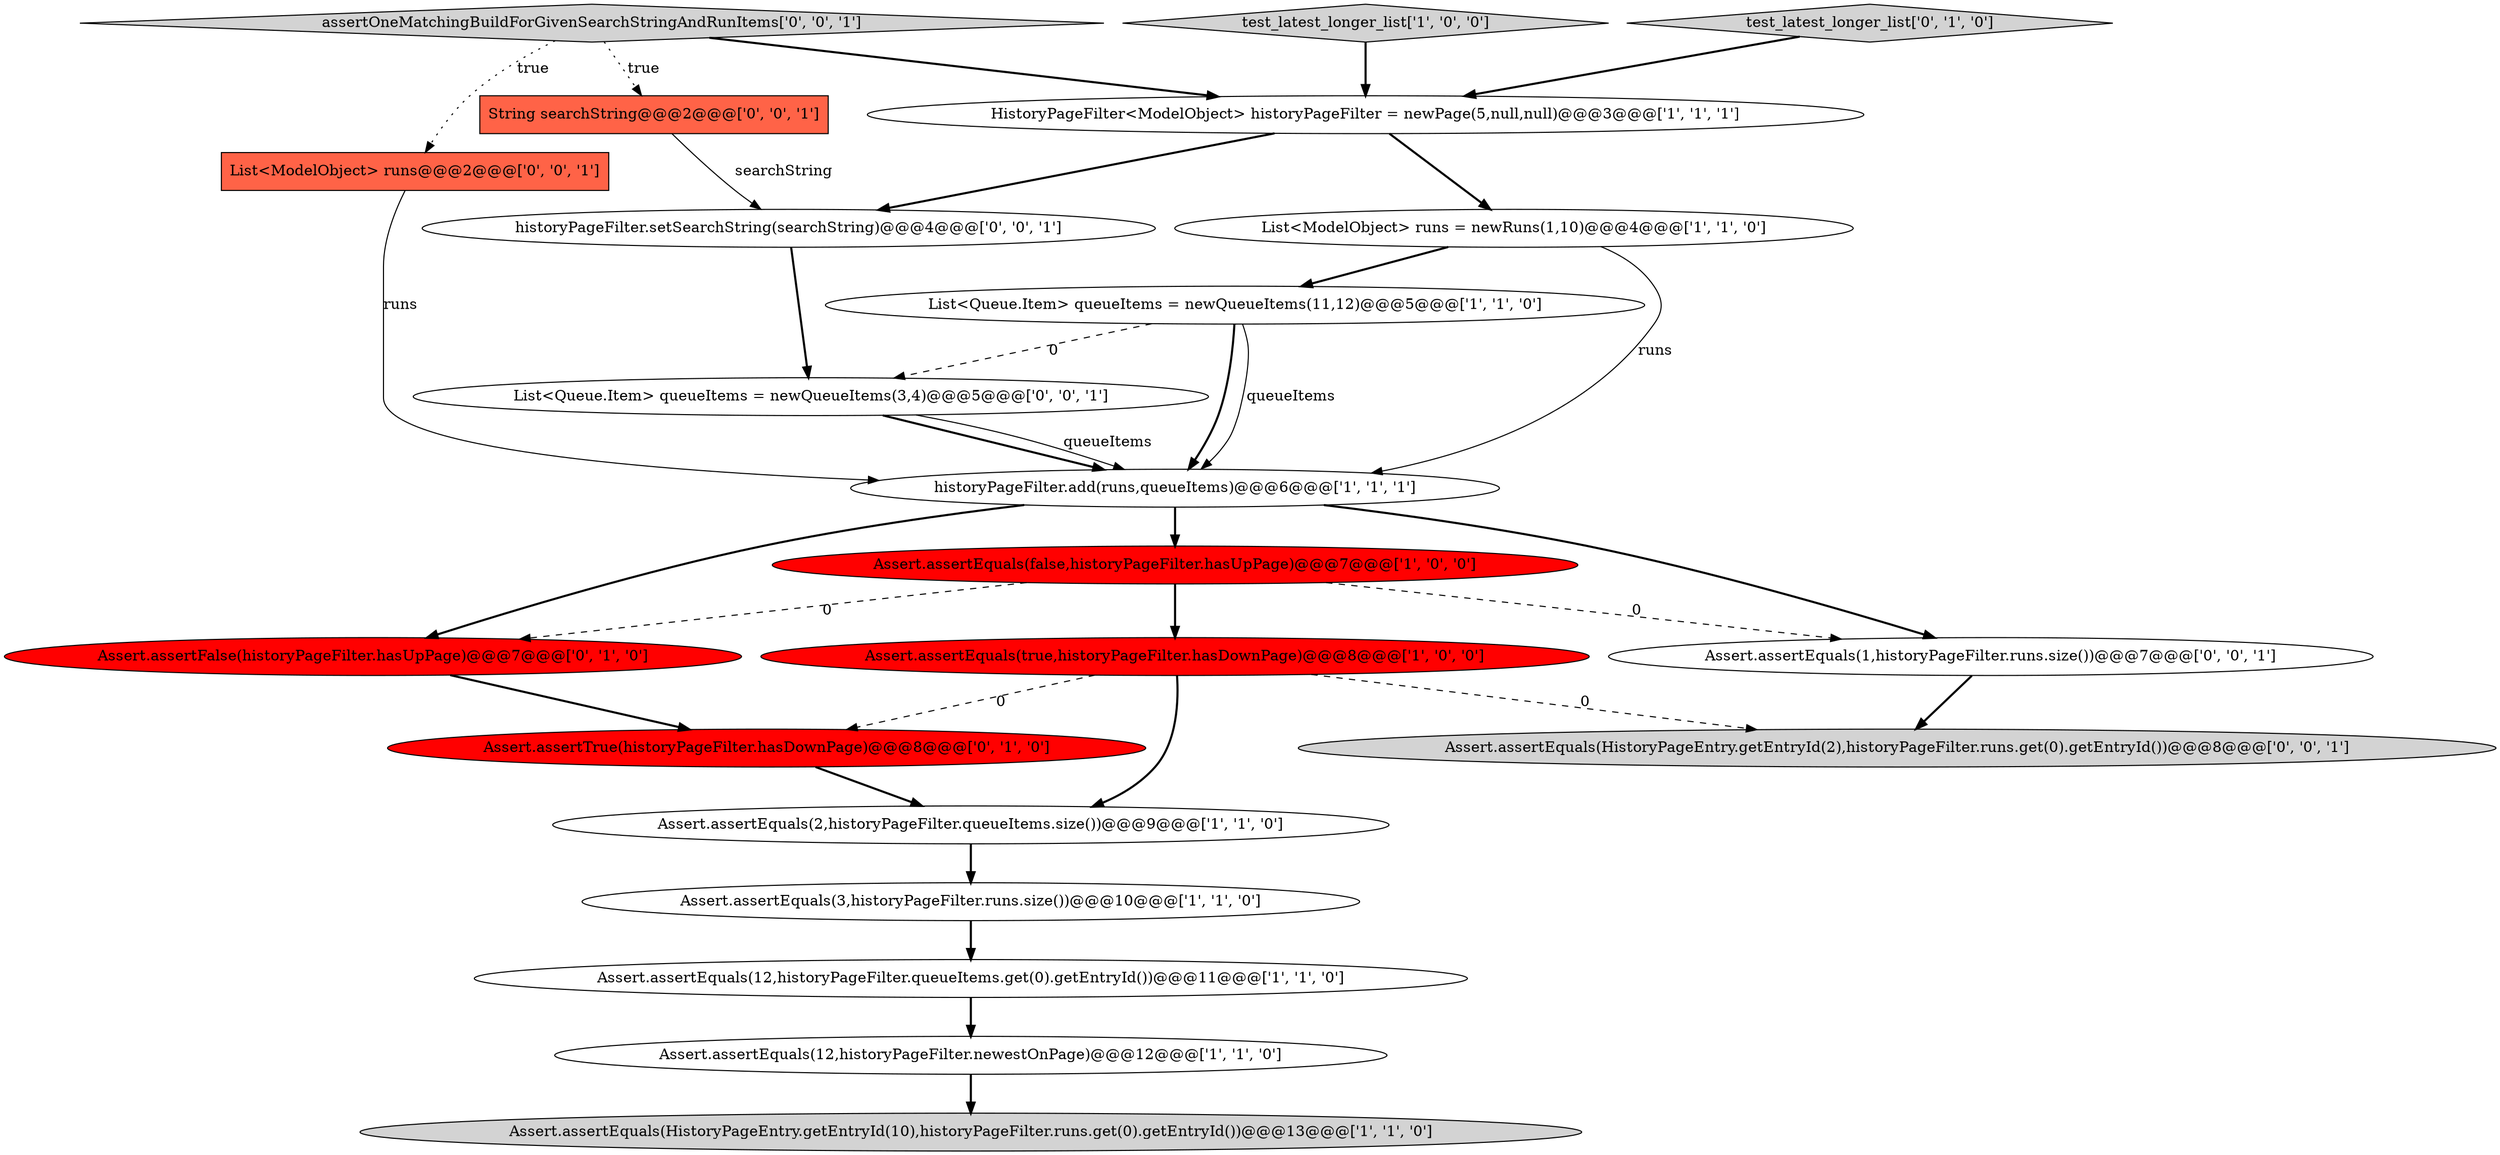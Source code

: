 digraph {
11 [style = filled, label = "List<Queue.Item> queueItems = newQueueItems(11,12)@@@5@@@['1', '1', '0']", fillcolor = white, shape = ellipse image = "AAA0AAABBB1BBB"];
4 [style = filled, label = "Assert.assertEquals(HistoryPageEntry.getEntryId(10),historyPageFilter.runs.get(0).getEntryId())@@@13@@@['1', '1', '0']", fillcolor = lightgray, shape = ellipse image = "AAA0AAABBB1BBB"];
10 [style = filled, label = "historyPageFilter.add(runs,queueItems)@@@6@@@['1', '1', '1']", fillcolor = white, shape = ellipse image = "AAA0AAABBB1BBB"];
17 [style = filled, label = "List<ModelObject> runs@@@2@@@['0', '0', '1']", fillcolor = tomato, shape = box image = "AAA0AAABBB3BBB"];
14 [style = filled, label = "Assert.assertFalse(historyPageFilter.hasUpPage)@@@7@@@['0', '1', '0']", fillcolor = red, shape = ellipse image = "AAA1AAABBB2BBB"];
1 [style = filled, label = "Assert.assertEquals(12,historyPageFilter.newestOnPage)@@@12@@@['1', '1', '0']", fillcolor = white, shape = ellipse image = "AAA0AAABBB1BBB"];
9 [style = filled, label = "test_latest_longer_list['1', '0', '0']", fillcolor = lightgray, shape = diamond image = "AAA0AAABBB1BBB"];
2 [style = filled, label = "Assert.assertEquals(false,historyPageFilter.hasUpPage)@@@7@@@['1', '0', '0']", fillcolor = red, shape = ellipse image = "AAA1AAABBB1BBB"];
0 [style = filled, label = "Assert.assertEquals(3,historyPageFilter.runs.size())@@@10@@@['1', '1', '0']", fillcolor = white, shape = ellipse image = "AAA0AAABBB1BBB"];
15 [style = filled, label = "Assert.assertEquals(1,historyPageFilter.runs.size())@@@7@@@['0', '0', '1']", fillcolor = white, shape = ellipse image = "AAA0AAABBB3BBB"];
12 [style = filled, label = "Assert.assertTrue(historyPageFilter.hasDownPage)@@@8@@@['0', '1', '0']", fillcolor = red, shape = ellipse image = "AAA1AAABBB2BBB"];
19 [style = filled, label = "assertOneMatchingBuildForGivenSearchStringAndRunItems['0', '0', '1']", fillcolor = lightgray, shape = diamond image = "AAA0AAABBB3BBB"];
20 [style = filled, label = "String searchString@@@2@@@['0', '0', '1']", fillcolor = tomato, shape = box image = "AAA0AAABBB3BBB"];
5 [style = filled, label = "Assert.assertEquals(12,historyPageFilter.queueItems.get(0).getEntryId())@@@11@@@['1', '1', '0']", fillcolor = white, shape = ellipse image = "AAA0AAABBB1BBB"];
6 [style = filled, label = "List<ModelObject> runs = newRuns(1,10)@@@4@@@['1', '1', '0']", fillcolor = white, shape = ellipse image = "AAA0AAABBB1BBB"];
18 [style = filled, label = "Assert.assertEquals(HistoryPageEntry.getEntryId(2),historyPageFilter.runs.get(0).getEntryId())@@@8@@@['0', '0', '1']", fillcolor = lightgray, shape = ellipse image = "AAA0AAABBB3BBB"];
3 [style = filled, label = "HistoryPageFilter<ModelObject> historyPageFilter = newPage(5,null,null)@@@3@@@['1', '1', '1']", fillcolor = white, shape = ellipse image = "AAA0AAABBB1BBB"];
7 [style = filled, label = "Assert.assertEquals(true,historyPageFilter.hasDownPage)@@@8@@@['1', '0', '0']", fillcolor = red, shape = ellipse image = "AAA1AAABBB1BBB"];
16 [style = filled, label = "List<Queue.Item> queueItems = newQueueItems(3,4)@@@5@@@['0', '0', '1']", fillcolor = white, shape = ellipse image = "AAA0AAABBB3BBB"];
8 [style = filled, label = "Assert.assertEquals(2,historyPageFilter.queueItems.size())@@@9@@@['1', '1', '0']", fillcolor = white, shape = ellipse image = "AAA0AAABBB1BBB"];
21 [style = filled, label = "historyPageFilter.setSearchString(searchString)@@@4@@@['0', '0', '1']", fillcolor = white, shape = ellipse image = "AAA0AAABBB3BBB"];
13 [style = filled, label = "test_latest_longer_list['0', '1', '0']", fillcolor = lightgray, shape = diamond image = "AAA0AAABBB2BBB"];
1->4 [style = bold, label=""];
10->15 [style = bold, label=""];
7->18 [style = dashed, label="0"];
10->14 [style = bold, label=""];
16->10 [style = bold, label=""];
19->17 [style = dotted, label="true"];
20->21 [style = solid, label="searchString"];
11->16 [style = dashed, label="0"];
19->20 [style = dotted, label="true"];
3->6 [style = bold, label=""];
16->10 [style = solid, label="queueItems"];
7->8 [style = bold, label=""];
17->10 [style = solid, label="runs"];
15->18 [style = bold, label=""];
2->15 [style = dashed, label="0"];
8->0 [style = bold, label=""];
5->1 [style = bold, label=""];
2->14 [style = dashed, label="0"];
13->3 [style = bold, label=""];
11->10 [style = bold, label=""];
12->8 [style = bold, label=""];
6->11 [style = bold, label=""];
14->12 [style = bold, label=""];
11->10 [style = solid, label="queueItems"];
21->16 [style = bold, label=""];
7->12 [style = dashed, label="0"];
9->3 [style = bold, label=""];
3->21 [style = bold, label=""];
10->2 [style = bold, label=""];
6->10 [style = solid, label="runs"];
2->7 [style = bold, label=""];
19->3 [style = bold, label=""];
0->5 [style = bold, label=""];
}
